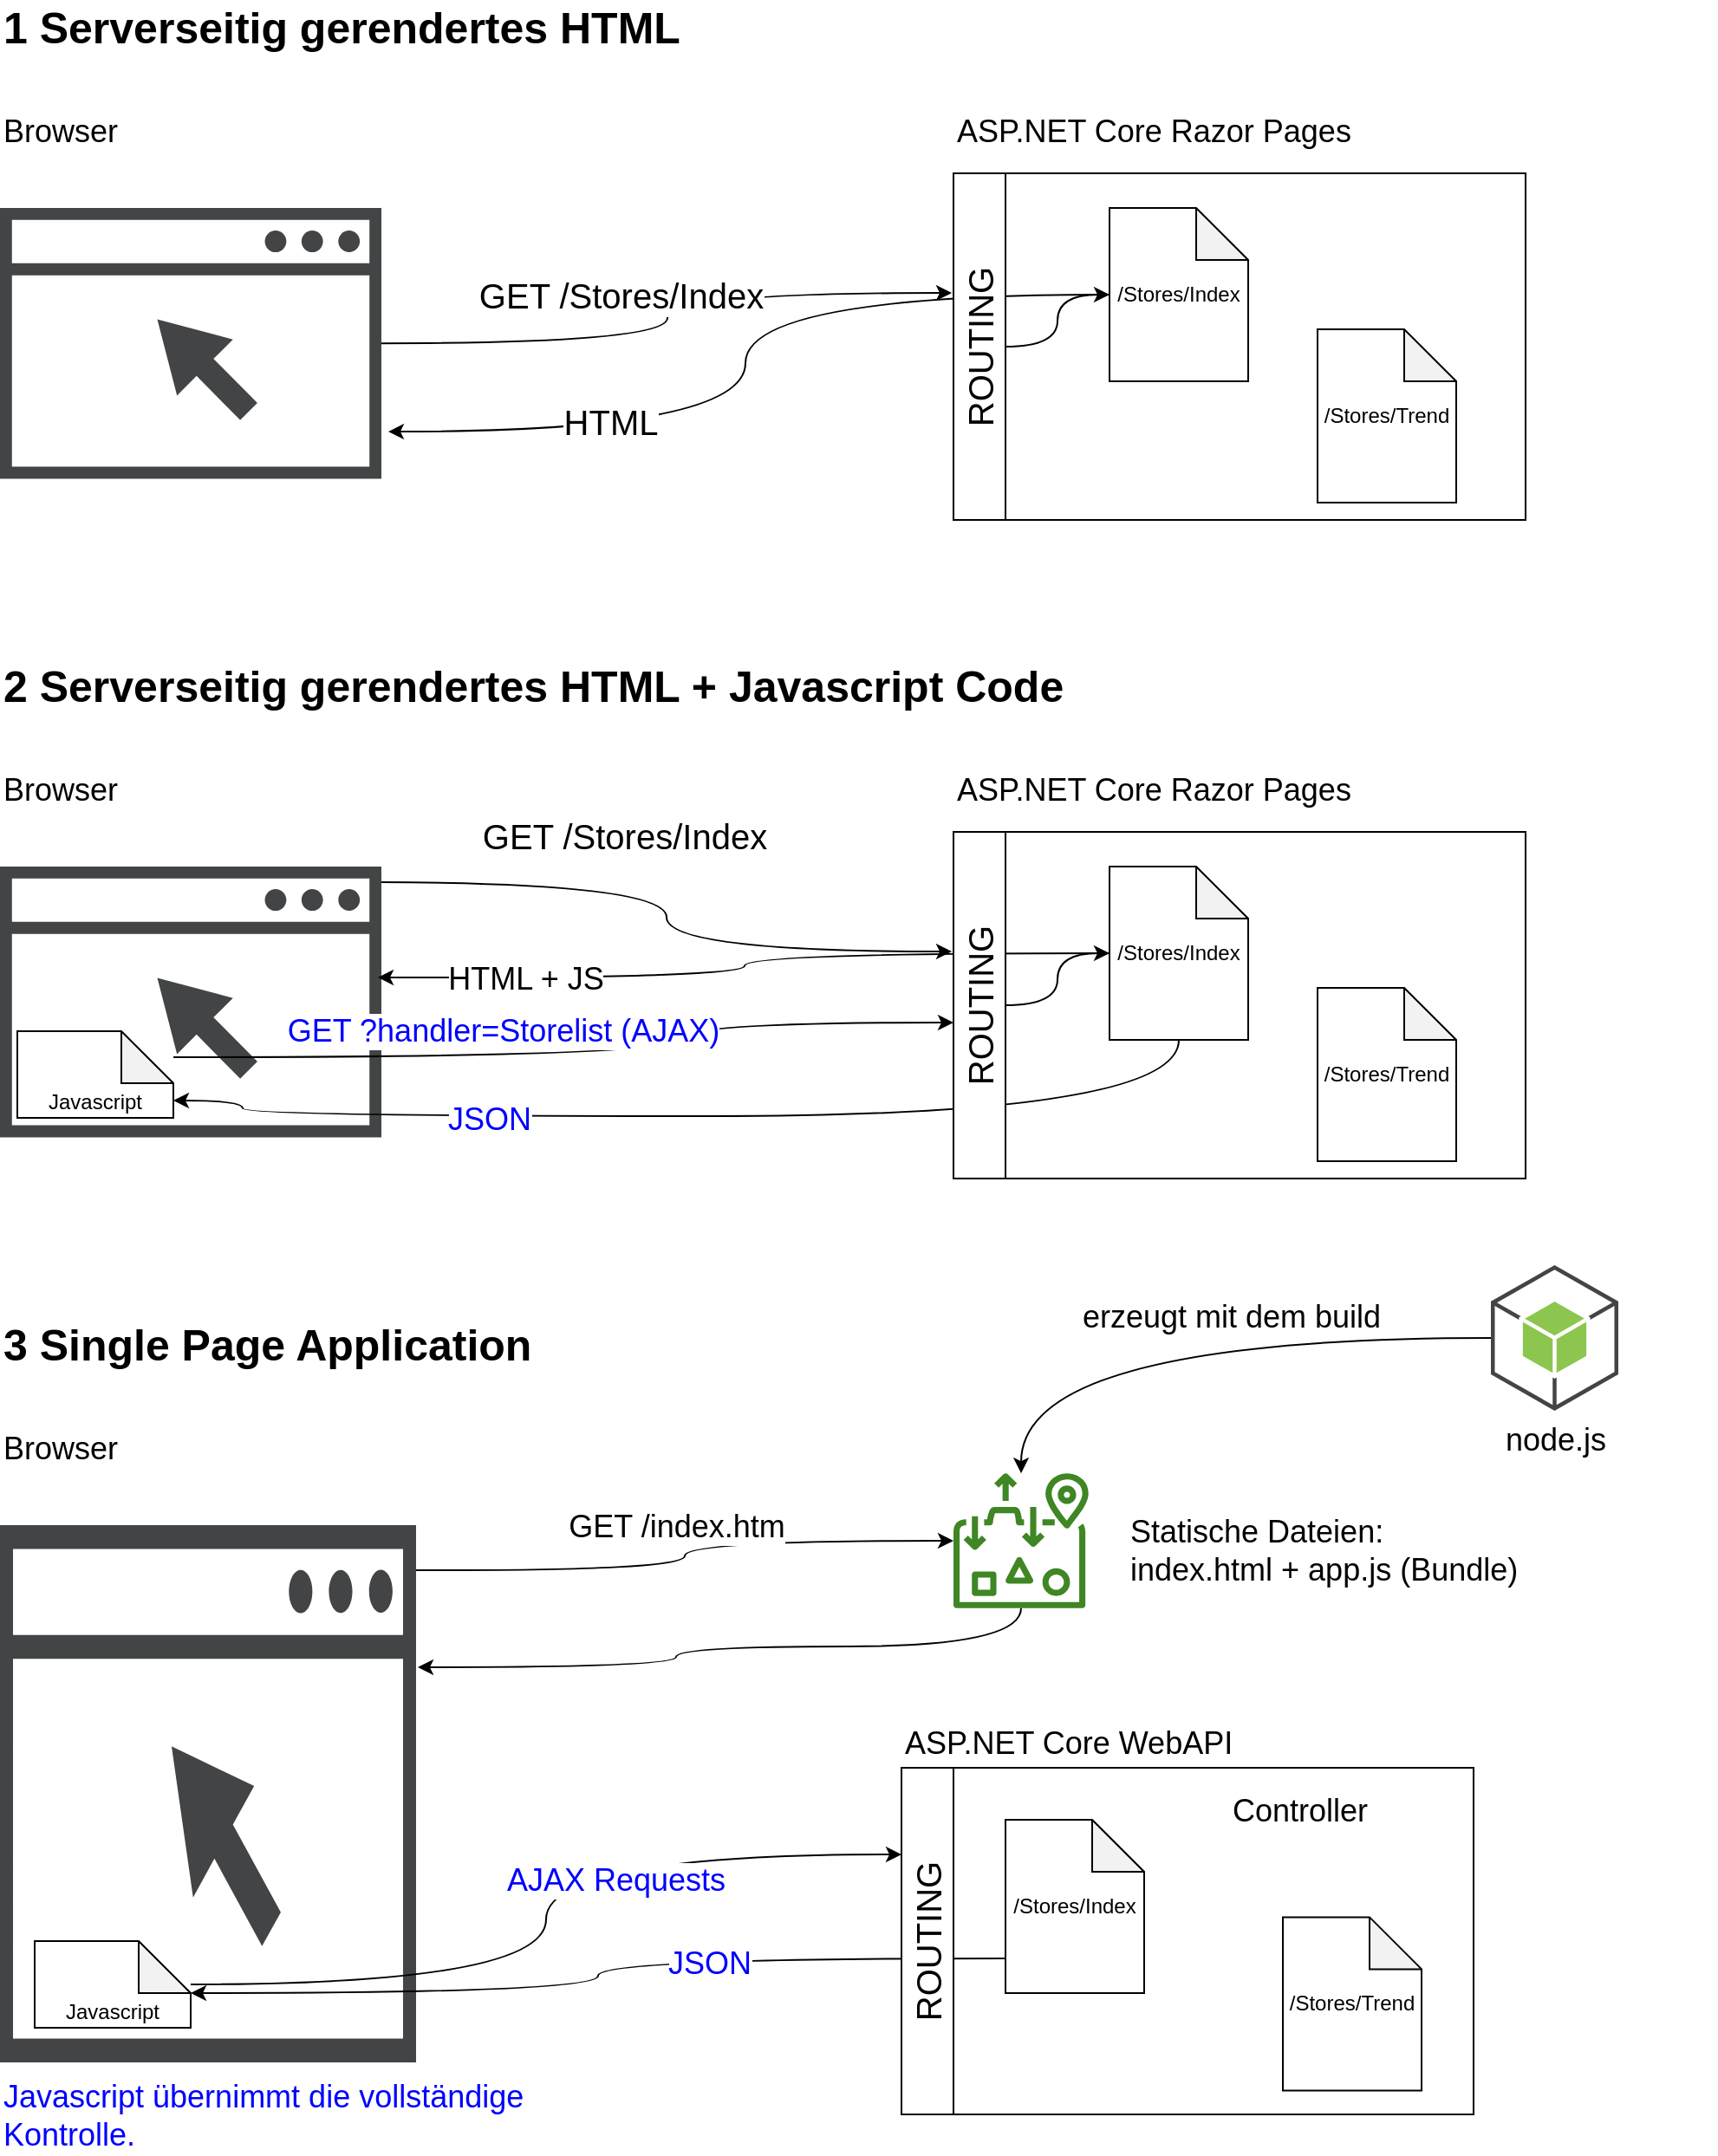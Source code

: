 <mxfile version="17.1.0" type="device"><diagram id="mYa6gSCeiQiTsW_kE51Z" name="Page-1"><mxGraphModel dx="2272" dy="914" grid="1" gridSize="10" guides="1" tooltips="1" connect="1" arrows="1" fold="1" page="1" pageScale="1" pageWidth="850" pageHeight="1100" math="0" shadow="0"><root><mxCell id="0"/><mxCell id="1" parent="0"/><mxCell id="dqa3om2suwG4AdTaIWo8-6" value="" style="rounded=0;whiteSpace=wrap;html=1;fontSize=20;" parent="1" vertex="1"><mxGeometry x="420" y="140" width="300" height="200" as="geometry"/></mxCell><mxCell id="dqa3om2suwG4AdTaIWo8-7" style="edgeStyle=orthogonalEdgeStyle;rounded=0;orthogonalLoop=1;jettySize=auto;html=1;entryX=-0.033;entryY=0.345;entryDx=0;entryDy=0;entryPerimeter=0;fontSize=20;curved=1;" parent="1" source="dqa3om2suwG4AdTaIWo8-1" target="dqa3om2suwG4AdTaIWo8-5" edge="1"><mxGeometry relative="1" as="geometry"/></mxCell><mxCell id="dqa3om2suwG4AdTaIWo8-8" value="GET /Stores/Index" style="edgeLabel;html=1;align=center;verticalAlign=middle;resizable=0;points=[];fontSize=20;" parent="dqa3om2suwG4AdTaIWo8-7" vertex="1" connectable="0"><mxGeometry x="-0.272" y="2" relative="1" as="geometry"><mxPoint x="7" y="-26" as="offset"/></mxGeometry></mxCell><mxCell id="dqa3om2suwG4AdTaIWo8-1" value="" style="sketch=0;pointerEvents=1;shadow=0;dashed=0;html=1;strokeColor=none;fillColor=#434445;aspect=fixed;labelPosition=center;verticalLabelPosition=bottom;verticalAlign=top;align=center;outlineConnect=0;shape=mxgraph.vvd.web_browser;" parent="1" vertex="1"><mxGeometry x="-160" y="160" width="220" height="156.2" as="geometry"/></mxCell><mxCell id="dqa3om2suwG4AdTaIWo8-10" style="edgeStyle=orthogonalEdgeStyle;curved=1;rounded=0;orthogonalLoop=1;jettySize=auto;html=1;entryX=1.018;entryY=0.826;entryDx=0;entryDy=0;entryPerimeter=0;fontSize=20;" parent="1" source="dqa3om2suwG4AdTaIWo8-3" target="dqa3om2suwG4AdTaIWo8-1" edge="1"><mxGeometry relative="1" as="geometry"/></mxCell><mxCell id="dqa3om2suwG4AdTaIWo8-11" value="HTML" style="edgeLabel;html=1;align=center;verticalAlign=middle;resizable=0;points=[];fontSize=20;" parent="dqa3om2suwG4AdTaIWo8-10" vertex="1" connectable="0"><mxGeometry x="0.482" y="-6" relative="1" as="geometry"><mxPoint as="offset"/></mxGeometry></mxCell><mxCell id="dqa3om2suwG4AdTaIWo8-3" value="/Stores/Index" style="shape=note;whiteSpace=wrap;html=1;backgroundOutline=1;darkOpacity=0.05;" parent="1" vertex="1"><mxGeometry x="480" y="160.0" width="80" height="100" as="geometry"/></mxCell><mxCell id="dqa3om2suwG4AdTaIWo8-4" value="/Stores/Trend" style="shape=note;whiteSpace=wrap;html=1;backgroundOutline=1;darkOpacity=0.05;" parent="1" vertex="1"><mxGeometry x="600" y="230" width="80" height="100" as="geometry"/></mxCell><mxCell id="dqa3om2suwG4AdTaIWo8-9" style="edgeStyle=orthogonalEdgeStyle;curved=1;rounded=0;orthogonalLoop=1;jettySize=auto;html=1;fontSize=20;" parent="1" source="dqa3om2suwG4AdTaIWo8-5" target="dqa3om2suwG4AdTaIWo8-3" edge="1"><mxGeometry relative="1" as="geometry"/></mxCell><mxCell id="dqa3om2suwG4AdTaIWo8-5" value="ROUTING" style="rounded=0;whiteSpace=wrap;html=1;horizontal=0;fontSize=20;" parent="1" vertex="1"><mxGeometry x="390" y="140" width="30" height="200" as="geometry"/></mxCell><mxCell id="dqa3om2suwG4AdTaIWo8-12" value="1 Serverseitig gerendertes HTML" style="text;html=1;strokeColor=none;fillColor=none;align=left;verticalAlign=middle;whiteSpace=wrap;rounded=0;fontSize=25;fontStyle=1" parent="1" vertex="1"><mxGeometry x="-160" y="40" width="480" height="30" as="geometry"/></mxCell><mxCell id="dqa3om2suwG4AdTaIWo8-13" value="&lt;font style=&quot;font-size: 18px&quot;&gt;ASP.NET Core Razor Pages&lt;/font&gt;" style="text;html=1;strokeColor=none;fillColor=none;align=left;verticalAlign=bottom;whiteSpace=wrap;rounded=0;fontSize=25;" parent="1" vertex="1"><mxGeometry x="390" y="100" width="320" height="30" as="geometry"/></mxCell><mxCell id="dqa3om2suwG4AdTaIWo8-14" value="&lt;font style=&quot;font-size: 18px&quot;&gt;Browser&lt;/font&gt;" style="text;html=1;strokeColor=none;fillColor=none;align=left;verticalAlign=bottom;whiteSpace=wrap;rounded=0;fontSize=25;" parent="1" vertex="1"><mxGeometry x="-160" y="100" width="165" height="30" as="geometry"/></mxCell><mxCell id="dqa3om2suwG4AdTaIWo8-15" value="" style="rounded=0;whiteSpace=wrap;html=1;fontSize=20;" parent="1" vertex="1"><mxGeometry x="420" y="520" width="300" height="200" as="geometry"/></mxCell><mxCell id="dqa3om2suwG4AdTaIWo8-16" style="edgeStyle=orthogonalEdgeStyle;rounded=0;orthogonalLoop=1;jettySize=auto;html=1;entryX=-0.033;entryY=0.345;entryDx=0;entryDy=0;entryPerimeter=0;fontSize=20;curved=1;" parent="1" target="dqa3om2suwG4AdTaIWo8-24" edge="1"><mxGeometry relative="1" as="geometry"><mxPoint x="58" y="549" as="sourcePoint"/></mxGeometry></mxCell><mxCell id="dqa3om2suwG4AdTaIWo8-17" value="GET /Stores/Index" style="edgeLabel;html=1;align=center;verticalAlign=middle;resizable=0;points=[];fontSize=20;" parent="dqa3om2suwG4AdTaIWo8-16" vertex="1" connectable="0"><mxGeometry x="-0.272" y="2" relative="1" as="geometry"><mxPoint x="7" y="-26" as="offset"/></mxGeometry></mxCell><mxCell id="dqa3om2suwG4AdTaIWo8-18" value="" style="sketch=0;pointerEvents=1;shadow=0;dashed=0;html=1;strokeColor=none;fillColor=#434445;aspect=fixed;labelPosition=center;verticalLabelPosition=bottom;verticalAlign=top;align=center;outlineConnect=0;shape=mxgraph.vvd.web_browser;" parent="1" vertex="1"><mxGeometry x="-160" y="540" width="220" height="156.2" as="geometry"/></mxCell><mxCell id="dqa3om2suwG4AdTaIWo8-28" style="edgeStyle=orthogonalEdgeStyle;curved=1;rounded=0;orthogonalLoop=1;jettySize=auto;html=1;fontSize=18;" parent="1" source="dqa3om2suwG4AdTaIWo8-21" edge="1"><mxGeometry relative="1" as="geometry"><mxPoint x="58" y="604" as="targetPoint"/></mxGeometry></mxCell><mxCell id="dqa3om2suwG4AdTaIWo8-29" value="HTML + JS" style="edgeLabel;html=1;align=center;verticalAlign=middle;resizable=0;points=[];fontSize=18;" parent="dqa3om2suwG4AdTaIWo8-28" vertex="1" connectable="0"><mxGeometry x="0.61" y="1" relative="1" as="geometry"><mxPoint as="offset"/></mxGeometry></mxCell><mxCell id="dqa3om2suwG4AdTaIWo8-34" style="edgeStyle=orthogonalEdgeStyle;curved=1;rounded=0;orthogonalLoop=1;jettySize=auto;html=1;fontSize=18;fontColor=#0000FF;entryX=0;entryY=0;entryDx=90;entryDy=40;entryPerimeter=0;" parent="1" source="dqa3om2suwG4AdTaIWo8-21" target="dqa3om2suwG4AdTaIWo8-31" edge="1"><mxGeometry relative="1" as="geometry"><mxPoint x="60" y="684" as="targetPoint"/><Array as="points"><mxPoint x="520" y="684"/><mxPoint x="-20" y="684"/></Array></mxGeometry></mxCell><mxCell id="dqa3om2suwG4AdTaIWo8-35" value="JSON" style="edgeLabel;html=1;align=center;verticalAlign=middle;resizable=0;points=[];fontSize=18;fontColor=#0000FF;" parent="dqa3om2suwG4AdTaIWo8-34" vertex="1" connectable="0"><mxGeometry x="0.397" y="2" relative="1" as="geometry"><mxPoint as="offset"/></mxGeometry></mxCell><mxCell id="dqa3om2suwG4AdTaIWo8-21" value="/Stores/Index" style="shape=note;whiteSpace=wrap;html=1;backgroundOutline=1;darkOpacity=0.05;" parent="1" vertex="1"><mxGeometry x="480" y="540" width="80" height="100" as="geometry"/></mxCell><mxCell id="dqa3om2suwG4AdTaIWo8-22" value="/Stores/Trend" style="shape=note;whiteSpace=wrap;html=1;backgroundOutline=1;darkOpacity=0.05;" parent="1" vertex="1"><mxGeometry x="600" y="610" width="80" height="100" as="geometry"/></mxCell><mxCell id="dqa3om2suwG4AdTaIWo8-23" style="edgeStyle=orthogonalEdgeStyle;curved=1;rounded=0;orthogonalLoop=1;jettySize=auto;html=1;fontSize=20;" parent="1" source="dqa3om2suwG4AdTaIWo8-24" target="dqa3om2suwG4AdTaIWo8-21" edge="1"><mxGeometry relative="1" as="geometry"/></mxCell><mxCell id="dqa3om2suwG4AdTaIWo8-24" value="ROUTING" style="rounded=0;whiteSpace=wrap;html=1;horizontal=0;fontSize=20;" parent="1" vertex="1"><mxGeometry x="390" y="520" width="30" height="200" as="geometry"/></mxCell><mxCell id="dqa3om2suwG4AdTaIWo8-25" value="2 Serverseitig gerendertes HTML + Javascript Code" style="text;html=1;strokeColor=none;fillColor=none;align=left;verticalAlign=middle;whiteSpace=wrap;rounded=0;fontSize=25;fontStyle=1" parent="1" vertex="1"><mxGeometry x="-160" y="420" width="680" height="30" as="geometry"/></mxCell><mxCell id="dqa3om2suwG4AdTaIWo8-26" value="&lt;font style=&quot;font-size: 18px&quot;&gt;ASP.NET Core Razor Pages&lt;/font&gt;" style="text;html=1;strokeColor=none;fillColor=none;align=left;verticalAlign=bottom;whiteSpace=wrap;rounded=0;fontSize=25;" parent="1" vertex="1"><mxGeometry x="390" y="480" width="270" height="30" as="geometry"/></mxCell><mxCell id="dqa3om2suwG4AdTaIWo8-27" value="&lt;font style=&quot;font-size: 18px&quot;&gt;Browser&lt;/font&gt;" style="text;html=1;strokeColor=none;fillColor=none;align=left;verticalAlign=bottom;whiteSpace=wrap;rounded=0;fontSize=25;" parent="1" vertex="1"><mxGeometry x="-160" y="480" width="165" height="30" as="geometry"/></mxCell><mxCell id="dqa3om2suwG4AdTaIWo8-32" style="edgeStyle=orthogonalEdgeStyle;curved=1;rounded=0;orthogonalLoop=1;jettySize=auto;html=1;fontSize=18;" parent="1" source="dqa3om2suwG4AdTaIWo8-31" target="dqa3om2suwG4AdTaIWo8-24" edge="1"><mxGeometry relative="1" as="geometry"><Array as="points"><mxPoint x="230" y="650"/><mxPoint x="230" y="630"/></Array></mxGeometry></mxCell><mxCell id="dqa3om2suwG4AdTaIWo8-33" value="&lt;font color=&quot;#0000ff&quot;&gt;GET ?handler=Storelist (AJAX)&lt;/font&gt;" style="edgeLabel;html=1;align=center;verticalAlign=middle;resizable=0;points=[];fontSize=18;" parent="dqa3om2suwG4AdTaIWo8-32" vertex="1" connectable="0"><mxGeometry x="-0.284" y="3" relative="1" as="geometry"><mxPoint x="21" y="-12" as="offset"/></mxGeometry></mxCell><mxCell id="dqa3om2suwG4AdTaIWo8-31" value="Javascript" style="shape=note;whiteSpace=wrap;html=1;backgroundOutline=1;darkOpacity=0.05;verticalAlign=bottom;" parent="1" vertex="1"><mxGeometry x="-150" y="635" width="90" height="50" as="geometry"/></mxCell><mxCell id="dqa3om2suwG4AdTaIWo8-36" value="" style="rounded=0;whiteSpace=wrap;html=1;fontSize=20;" parent="1" vertex="1"><mxGeometry x="390" y="1060" width="300" height="200" as="geometry"/></mxCell><mxCell id="dqa3om2suwG4AdTaIWo8-57" style="edgeStyle=orthogonalEdgeStyle;curved=1;rounded=0;orthogonalLoop=1;jettySize=auto;html=1;fontSize=18;fontColor=#030303;" parent="1" target="dqa3om2suwG4AdTaIWo8-54" edge="1"><mxGeometry relative="1" as="geometry"><mxPoint x="79" y="946" as="sourcePoint"/></mxGeometry></mxCell><mxCell id="dqa3om2suwG4AdTaIWo8-59" value="GET /index.htm" style="edgeLabel;html=1;align=center;verticalAlign=middle;resizable=0;points=[];fontSize=18;fontColor=#030303;" parent="dqa3om2suwG4AdTaIWo8-57" vertex="1" connectable="0"><mxGeometry x="-0.183" y="2" relative="1" as="geometry"><mxPoint x="17" y="-24" as="offset"/></mxGeometry></mxCell><mxCell id="dqa3om2suwG4AdTaIWo8-39" value="" style="sketch=0;pointerEvents=1;shadow=0;dashed=0;html=1;strokeColor=none;fillColor=#434445;labelPosition=center;verticalLabelPosition=bottom;verticalAlign=top;align=center;outlineConnect=0;shape=mxgraph.vvd.web_browser;" parent="1" vertex="1"><mxGeometry x="-160" y="920" width="240" height="310" as="geometry"/></mxCell><mxCell id="dqa3om2suwG4AdTaIWo8-44" value="/Stores/Index" style="shape=note;whiteSpace=wrap;html=1;backgroundOutline=1;darkOpacity=0.05;" parent="1" vertex="1"><mxGeometry x="420" y="1090" width="80" height="100" as="geometry"/></mxCell><mxCell id="dqa3om2suwG4AdTaIWo8-45" value="/Stores/Trend" style="shape=note;whiteSpace=wrap;html=1;backgroundOutline=1;darkOpacity=0.05;" parent="1" vertex="1"><mxGeometry x="580" y="1146.2" width="80" height="100" as="geometry"/></mxCell><mxCell id="dqa3om2suwG4AdTaIWo8-61" style="edgeStyle=orthogonalEdgeStyle;curved=1;rounded=0;orthogonalLoop=1;jettySize=auto;html=1;entryX=0;entryY=0;entryDx=90;entryDy=30;entryPerimeter=0;fontSize=18;fontColor=#030303;elbow=vertical;" parent="1" source="dqa3om2suwG4AdTaIWo8-44" target="dqa3om2suwG4AdTaIWo8-53" edge="1"><mxGeometry relative="1" as="geometry"><Array as="points"><mxPoint x="185" y="1170"/><mxPoint x="185" y="1190"/></Array></mxGeometry></mxCell><mxCell id="dqa3om2suwG4AdTaIWo8-63" value="JSON" style="edgeLabel;html=1;align=center;verticalAlign=middle;resizable=0;points=[];fontSize=18;fontColor=#0000FF;" parent="dqa3om2suwG4AdTaIWo8-61" vertex="1" connectable="0"><mxGeometry x="-0.3" y="3" relative="1" as="geometry"><mxPoint as="offset"/></mxGeometry></mxCell><mxCell id="dqa3om2suwG4AdTaIWo8-47" value="ROUTING" style="rounded=0;whiteSpace=wrap;html=1;horizontal=0;fontSize=20;" parent="1" vertex="1"><mxGeometry x="360" y="1060" width="30" height="200" as="geometry"/></mxCell><mxCell id="dqa3om2suwG4AdTaIWo8-48" value="3 Single Page Application" style="text;html=1;strokeColor=none;fillColor=none;align=left;verticalAlign=middle;whiteSpace=wrap;rounded=0;fontSize=25;fontStyle=1" parent="1" vertex="1"><mxGeometry x="-160" y="800" width="680" height="30" as="geometry"/></mxCell><mxCell id="dqa3om2suwG4AdTaIWo8-49" value="&lt;font style=&quot;font-size: 18px&quot;&gt;ASP.NET Core WebAPI&lt;/font&gt;" style="text;html=1;strokeColor=none;fillColor=none;align=left;verticalAlign=bottom;whiteSpace=wrap;rounded=0;fontSize=25;" parent="1" vertex="1"><mxGeometry x="360" y="1030" width="250" height="30" as="geometry"/></mxCell><mxCell id="dqa3om2suwG4AdTaIWo8-50" value="&lt;font style=&quot;font-size: 18px&quot;&gt;Browser&lt;/font&gt;" style="text;html=1;strokeColor=none;fillColor=none;align=left;verticalAlign=bottom;whiteSpace=wrap;rounded=0;fontSize=25;" parent="1" vertex="1"><mxGeometry x="-160" y="860" width="165" height="30" as="geometry"/></mxCell><mxCell id="dqa3om2suwG4AdTaIWo8-60" style="edgeStyle=orthogonalEdgeStyle;curved=1;rounded=0;orthogonalLoop=1;jettySize=auto;html=1;entryX=0;entryY=0.25;entryDx=0;entryDy=0;fontSize=18;fontColor=#030303;elbow=vertical;" parent="1" source="dqa3om2suwG4AdTaIWo8-53" target="dqa3om2suwG4AdTaIWo8-47" edge="1"><mxGeometry relative="1" as="geometry"/></mxCell><mxCell id="dqa3om2suwG4AdTaIWo8-62" value="AJAX Requests" style="edgeLabel;html=1;align=center;verticalAlign=middle;resizable=0;points=[];fontSize=18;fontColor=#0000FF;" parent="dqa3om2suwG4AdTaIWo8-60" vertex="1" connectable="0"><mxGeometry x="0.32" y="-15" relative="1" as="geometry"><mxPoint as="offset"/></mxGeometry></mxCell><mxCell id="dqa3om2suwG4AdTaIWo8-53" value="Javascript" style="shape=note;whiteSpace=wrap;html=1;backgroundOutline=1;darkOpacity=0.05;verticalAlign=bottom;" parent="1" vertex="1"><mxGeometry x="-140" y="1160" width="90" height="50" as="geometry"/></mxCell><mxCell id="dqa3om2suwG4AdTaIWo8-58" style="edgeStyle=orthogonalEdgeStyle;rounded=0;orthogonalLoop=1;jettySize=auto;html=1;fontSize=18;fontColor=#030303;elbow=vertical;curved=1;" parent="1" source="dqa3om2suwG4AdTaIWo8-54" edge="1"><mxGeometry relative="1" as="geometry"><mxPoint x="81" y="1002" as="targetPoint"/><Array as="points"><mxPoint x="429" y="990"/><mxPoint x="230" y="990"/><mxPoint x="230" y="1002"/></Array></mxGeometry></mxCell><mxCell id="dqa3om2suwG4AdTaIWo8-54" value="" style="sketch=0;outlineConnect=0;fontColor=#232F3E;gradientColor=none;fillColor=#3F8624;strokeColor=none;dashed=0;verticalLabelPosition=bottom;verticalAlign=top;align=center;html=1;fontSize=12;fontStyle=0;aspect=fixed;pointerEvents=1;shape=mxgraph.aws4.elastic_file_system_one_zone;" parent="1" vertex="1"><mxGeometry x="390" y="890" width="78" height="78" as="geometry"/></mxCell><mxCell id="dqa3om2suwG4AdTaIWo8-55" value="Statische Dateien:&lt;br&gt;index.html + app.js (Bundle)" style="text;html=1;strokeColor=none;fillColor=none;align=left;verticalAlign=middle;whiteSpace=wrap;rounded=0;fontSize=18;fontColor=#030303;" parent="1" vertex="1"><mxGeometry x="490" y="920" width="340" height="30" as="geometry"/></mxCell><mxCell id="dqa3om2suwG4AdTaIWo8-56" value="Controller" style="text;html=1;strokeColor=none;fillColor=none;align=center;verticalAlign=middle;whiteSpace=wrap;rounded=0;fontSize=18;fontColor=#030303;" parent="1" vertex="1"><mxGeometry x="560" y="1070" width="60" height="30" as="geometry"/></mxCell><mxCell id="dqa3om2suwG4AdTaIWo8-65" value="Javascript übernimmt die vollständige Kontrolle." style="text;html=1;strokeColor=none;fillColor=none;align=left;verticalAlign=middle;whiteSpace=wrap;rounded=0;fontSize=18;fontColor=#0000FF;" parent="1" vertex="1"><mxGeometry x="-160" y="1246.2" width="360" height="30" as="geometry"/></mxCell><mxCell id="dqa3om2suwG4AdTaIWo8-67" style="edgeStyle=orthogonalEdgeStyle;curved=1;rounded=0;orthogonalLoop=1;jettySize=auto;html=1;fontSize=18;fontColor=#030303;elbow=vertical;" parent="1" source="dqa3om2suwG4AdTaIWo8-66" target="dqa3om2suwG4AdTaIWo8-54" edge="1"><mxGeometry relative="1" as="geometry"/></mxCell><mxCell id="dqa3om2suwG4AdTaIWo8-68" value="erzeugt mit dem build" style="edgeLabel;html=1;align=center;verticalAlign=middle;resizable=0;points=[];fontSize=18;fontColor=#030303;" parent="dqa3om2suwG4AdTaIWo8-67" vertex="1" connectable="0"><mxGeometry x="-0.015" y="14" relative="1" as="geometry"><mxPoint x="22" y="-26" as="offset"/></mxGeometry></mxCell><mxCell id="dqa3om2suwG4AdTaIWo8-66" value="node.js" style="outlineConnect=0;dashed=0;verticalLabelPosition=bottom;verticalAlign=top;align=center;html=1;shape=mxgraph.aws3.android;fillColor=#8CC64F;gradientColor=none;fontSize=18;fontColor=#030303;" parent="1" vertex="1"><mxGeometry x="700" y="770" width="73.5" height="84" as="geometry"/></mxCell></root></mxGraphModel></diagram></mxfile>